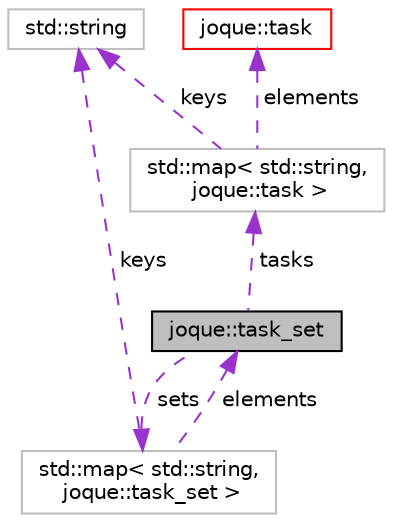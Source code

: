 digraph "joque::task_set"
{
 // LATEX_PDF_SIZE
  edge [fontname="Helvetica",fontsize="10",labelfontname="Helvetica",labelfontsize="10"];
  node [fontname="Helvetica",fontsize="10",shape=record];
  Node1 [label="joque::task_set",height=0.2,width=0.4,color="black", fillcolor="grey75", style="filled", fontcolor="black",tooltip="A set of tasks that contains either tasks or another sets."];
  Node2 -> Node1 [dir="back",color="darkorchid3",fontsize="10",style="dashed",label=" tasks" ,fontname="Helvetica"];
  Node2 [label="std::map\< std::string,\l joque::task \>",height=0.2,width=0.4,color="grey75", fillcolor="white", style="filled",tooltip=" "];
  Node3 -> Node2 [dir="back",color="darkorchid3",fontsize="10",style="dashed",label=" keys" ,fontname="Helvetica"];
  Node3 [label="std::string",height=0.2,width=0.4,color="grey75", fillcolor="white", style="filled",tooltip=" "];
  Node5 -> Node2 [dir="back",color="darkorchid3",fontsize="10",style="dashed",label=" elements" ,fontname="Helvetica"];
  Node5 [label="joque::task",height=0.2,width=0.4,color="red", fillcolor="white", style="filled",URL="$namespacejoque.html#structjoque_1_1task",tooltip="Single task that should be executed by the system."];
  Node12 -> Node1 [dir="back",color="darkorchid3",fontsize="10",style="dashed",label=" sets" ,fontname="Helvetica"];
  Node12 [label="std::map\< std::string,\l joque::task_set \>",height=0.2,width=0.4,color="grey75", fillcolor="white", style="filled",tooltip=" "];
  Node1 -> Node12 [dir="back",color="darkorchid3",fontsize="10",style="dashed",label=" elements" ,fontname="Helvetica"];
  Node3 -> Node12 [dir="back",color="darkorchid3",fontsize="10",style="dashed",label=" keys" ,fontname="Helvetica"];
}
